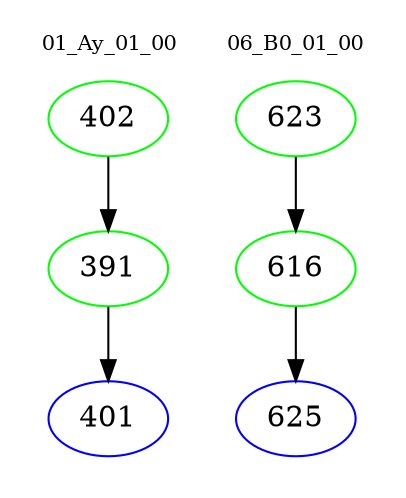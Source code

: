digraph{
subgraph cluster_0 {
color = white
label = "01_Ay_01_00";
fontsize=10;
T0_402 [label="402", color="green"]
T0_402 -> T0_391 [color="black"]
T0_391 [label="391", color="green"]
T0_391 -> T0_401 [color="black"]
T0_401 [label="401", color="blue"]
}
subgraph cluster_1 {
color = white
label = "06_B0_01_00";
fontsize=10;
T1_623 [label="623", color="green"]
T1_623 -> T1_616 [color="black"]
T1_616 [label="616", color="green"]
T1_616 -> T1_625 [color="black"]
T1_625 [label="625", color="blue"]
}
}
